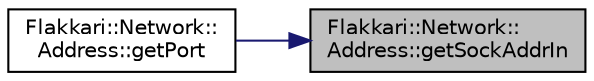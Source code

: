 digraph "Flakkari::Network::Address::getSockAddrIn"
{
 // LATEX_PDF_SIZE
  edge [fontname="Helvetica",fontsize="10",labelfontname="Helvetica",labelfontsize="10"];
  node [fontname="Helvetica",fontsize="10",shape=record];
  rankdir="RL";
  Node1 [label="Flakkari::Network::\lAddress::getSockAddrIn",height=0.2,width=0.4,color="black", fillcolor="grey75", style="filled", fontcolor="black",tooltip="Get the Sock Addr In object."];
  Node1 -> Node2 [dir="back",color="midnightblue",fontsize="10",style="solid",fontname="Helvetica"];
  Node2 [label="Flakkari::Network::\lAddress::getPort",height=0.2,width=0.4,color="black", fillcolor="white", style="filled",URL="$df/d4f/classFlakkari_1_1Network_1_1Address.html#a8539267fdacfd0626dea86a6847f125b",tooltip="Get the Port object."];
}
